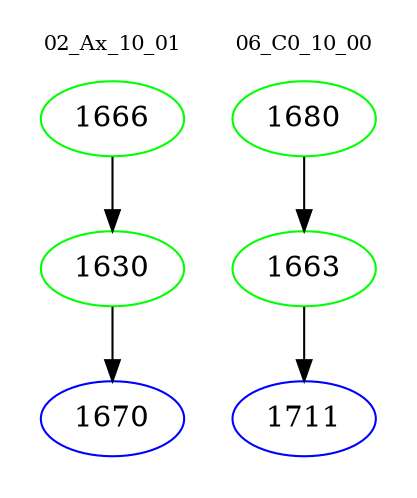 digraph{
subgraph cluster_0 {
color = white
label = "02_Ax_10_01";
fontsize=10;
T0_1666 [label="1666", color="green"]
T0_1666 -> T0_1630 [color="black"]
T0_1630 [label="1630", color="green"]
T0_1630 -> T0_1670 [color="black"]
T0_1670 [label="1670", color="blue"]
}
subgraph cluster_1 {
color = white
label = "06_C0_10_00";
fontsize=10;
T1_1680 [label="1680", color="green"]
T1_1680 -> T1_1663 [color="black"]
T1_1663 [label="1663", color="green"]
T1_1663 -> T1_1711 [color="black"]
T1_1711 [label="1711", color="blue"]
}
}
